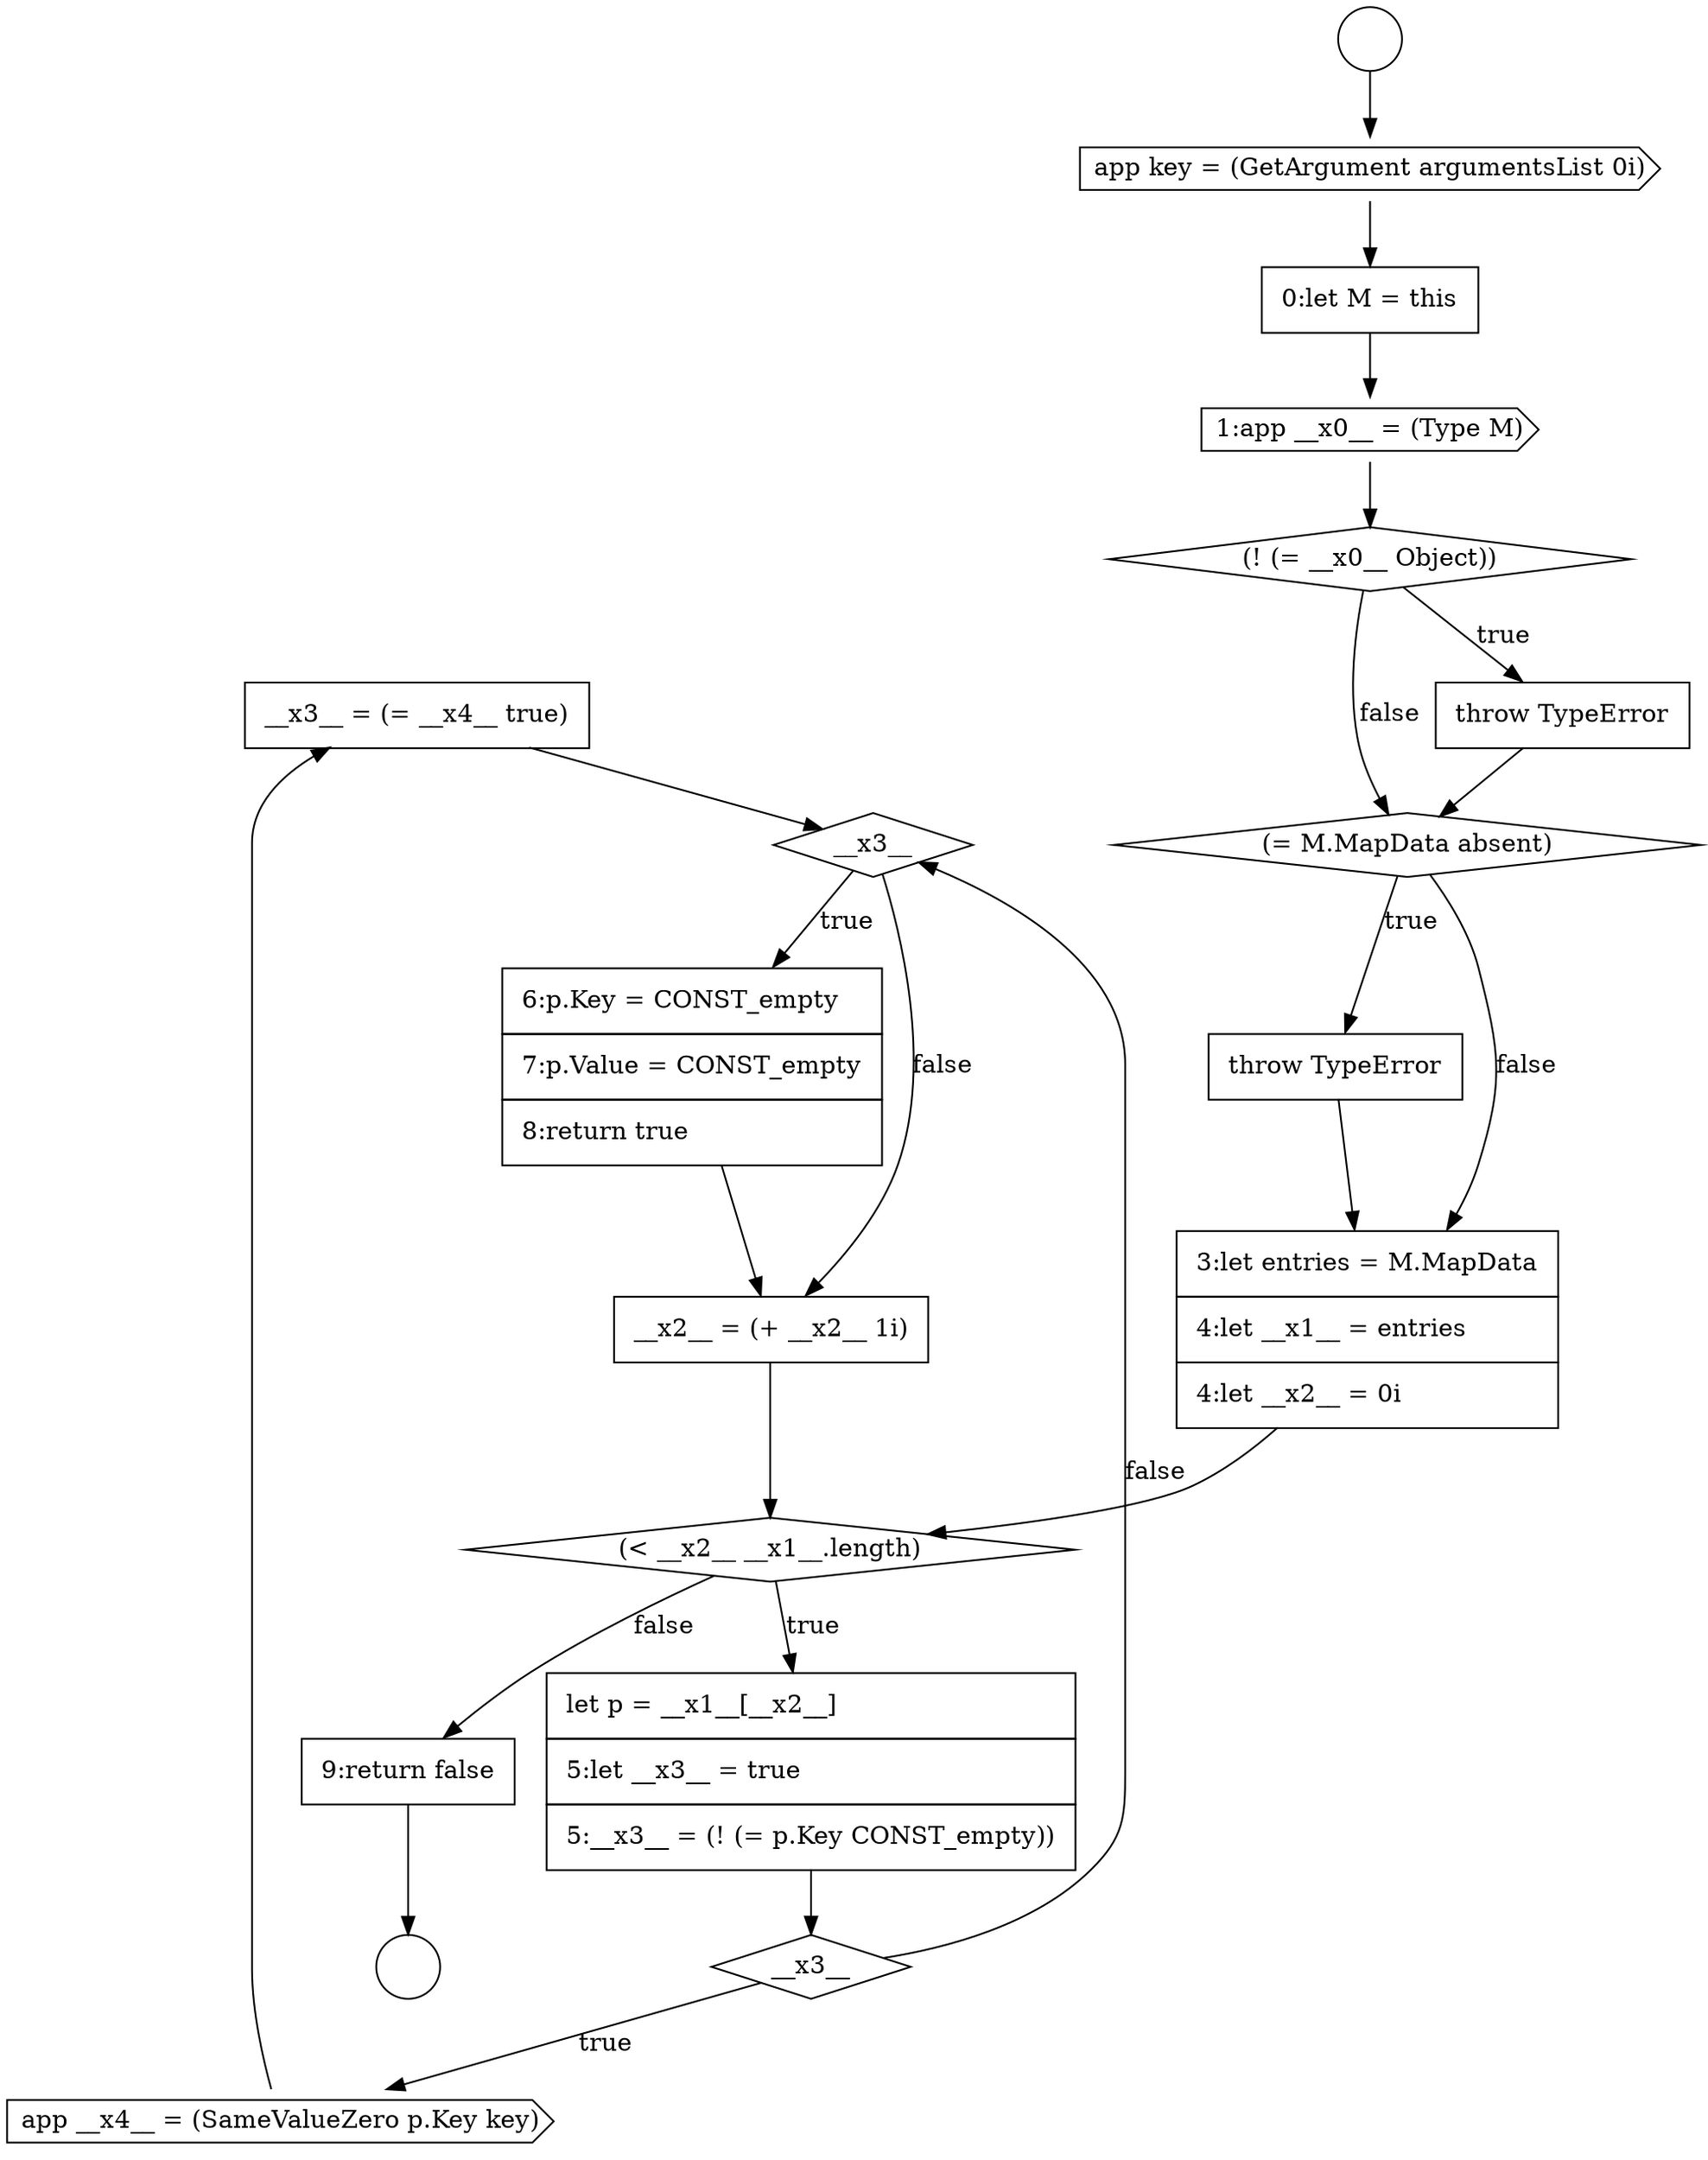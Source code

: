 digraph {
  node15115 [shape=none, margin=0, label=<<font color="black">
    <table border="0" cellborder="1" cellspacing="0" cellpadding="10">
      <tr><td align="left">__x3__ = (= __x4__ true)</td></tr>
    </table>
  </font>> color="black" fillcolor="white" style=filled]
  node15110 [shape=none, margin=0, label=<<font color="black">
    <table border="0" cellborder="1" cellspacing="0" cellpadding="10">
      <tr><td align="left">3:let entries = M.MapData</td></tr>
      <tr><td align="left">4:let __x1__ = entries</td></tr>
      <tr><td align="left">4:let __x2__ = 0i</td></tr>
    </table>
  </font>> color="black" fillcolor="white" style=filled]
  node15105 [shape=cds, label=<<font color="black">1:app __x0__ = (Type M)</font>> color="black" fillcolor="white" style=filled]
  node15118 [shape=none, margin=0, label=<<font color="black">
    <table border="0" cellborder="1" cellspacing="0" cellpadding="10">
      <tr><td align="left">__x2__ = (+ __x2__ 1i)</td></tr>
    </table>
  </font>> color="black" fillcolor="white" style=filled]
  node15103 [shape=cds, label=<<font color="black">app key = (GetArgument argumentsList 0i)</font>> color="black" fillcolor="white" style=filled]
  node15114 [shape=cds, label=<<font color="black">app __x4__ = (SameValueZero p.Key key)</font>> color="black" fillcolor="white" style=filled]
  node15101 [shape=circle label=" " color="black" fillcolor="white" style=filled]
  node15117 [shape=none, margin=0, label=<<font color="black">
    <table border="0" cellborder="1" cellspacing="0" cellpadding="10">
      <tr><td align="left">6:p.Key = CONST_empty</td></tr>
      <tr><td align="left">7:p.Value = CONST_empty</td></tr>
      <tr><td align="left">8:return true</td></tr>
    </table>
  </font>> color="black" fillcolor="white" style=filled]
  node15113 [shape=diamond, label=<<font color="black">__x3__</font>> color="black" fillcolor="white" style=filled]
  node15102 [shape=circle label=" " color="black" fillcolor="white" style=filled]
  node15116 [shape=diamond, label=<<font color="black">__x3__</font>> color="black" fillcolor="white" style=filled]
  node15119 [shape=none, margin=0, label=<<font color="black">
    <table border="0" cellborder="1" cellspacing="0" cellpadding="10">
      <tr><td align="left">9:return false</td></tr>
    </table>
  </font>> color="black" fillcolor="white" style=filled]
  node15104 [shape=none, margin=0, label=<<font color="black">
    <table border="0" cellborder="1" cellspacing="0" cellpadding="10">
      <tr><td align="left">0:let M = this</td></tr>
    </table>
  </font>> color="black" fillcolor="white" style=filled]
  node15106 [shape=diamond, label=<<font color="black">(! (= __x0__ Object))</font>> color="black" fillcolor="white" style=filled]
  node15111 [shape=diamond, label=<<font color="black">(&lt; __x2__ __x1__.length)</font>> color="black" fillcolor="white" style=filled]
  node15107 [shape=none, margin=0, label=<<font color="black">
    <table border="0" cellborder="1" cellspacing="0" cellpadding="10">
      <tr><td align="left">throw TypeError</td></tr>
    </table>
  </font>> color="black" fillcolor="white" style=filled]
  node15112 [shape=none, margin=0, label=<<font color="black">
    <table border="0" cellborder="1" cellspacing="0" cellpadding="10">
      <tr><td align="left">let p = __x1__[__x2__]</td></tr>
      <tr><td align="left">5:let __x3__ = true</td></tr>
      <tr><td align="left">5:__x3__ = (! (= p.Key CONST_empty))</td></tr>
    </table>
  </font>> color="black" fillcolor="white" style=filled]
  node15109 [shape=none, margin=0, label=<<font color="black">
    <table border="0" cellborder="1" cellspacing="0" cellpadding="10">
      <tr><td align="left">throw TypeError</td></tr>
    </table>
  </font>> color="black" fillcolor="white" style=filled]
  node15108 [shape=diamond, label=<<font color="black">(= M.MapData absent)</font>> color="black" fillcolor="white" style=filled]
  node15108 -> node15109 [label=<<font color="black">true</font>> color="black"]
  node15108 -> node15110 [label=<<font color="black">false</font>> color="black"]
  node15114 -> node15115 [ color="black"]
  node15103 -> node15104 [ color="black"]
  node15119 -> node15102 [ color="black"]
  node15116 -> node15117 [label=<<font color="black">true</font>> color="black"]
  node15116 -> node15118 [label=<<font color="black">false</font>> color="black"]
  node15118 -> node15111 [ color="black"]
  node15115 -> node15116 [ color="black"]
  node15111 -> node15112 [label=<<font color="black">true</font>> color="black"]
  node15111 -> node15119 [label=<<font color="black">false</font>> color="black"]
  node15109 -> node15110 [ color="black"]
  node15112 -> node15113 [ color="black"]
  node15104 -> node15105 [ color="black"]
  node15106 -> node15107 [label=<<font color="black">true</font>> color="black"]
  node15106 -> node15108 [label=<<font color="black">false</font>> color="black"]
  node15105 -> node15106 [ color="black"]
  node15107 -> node15108 [ color="black"]
  node15117 -> node15118 [ color="black"]
  node15110 -> node15111 [ color="black"]
  node15113 -> node15114 [label=<<font color="black">true</font>> color="black"]
  node15113 -> node15116 [label=<<font color="black">false</font>> color="black"]
  node15101 -> node15103 [ color="black"]
}

